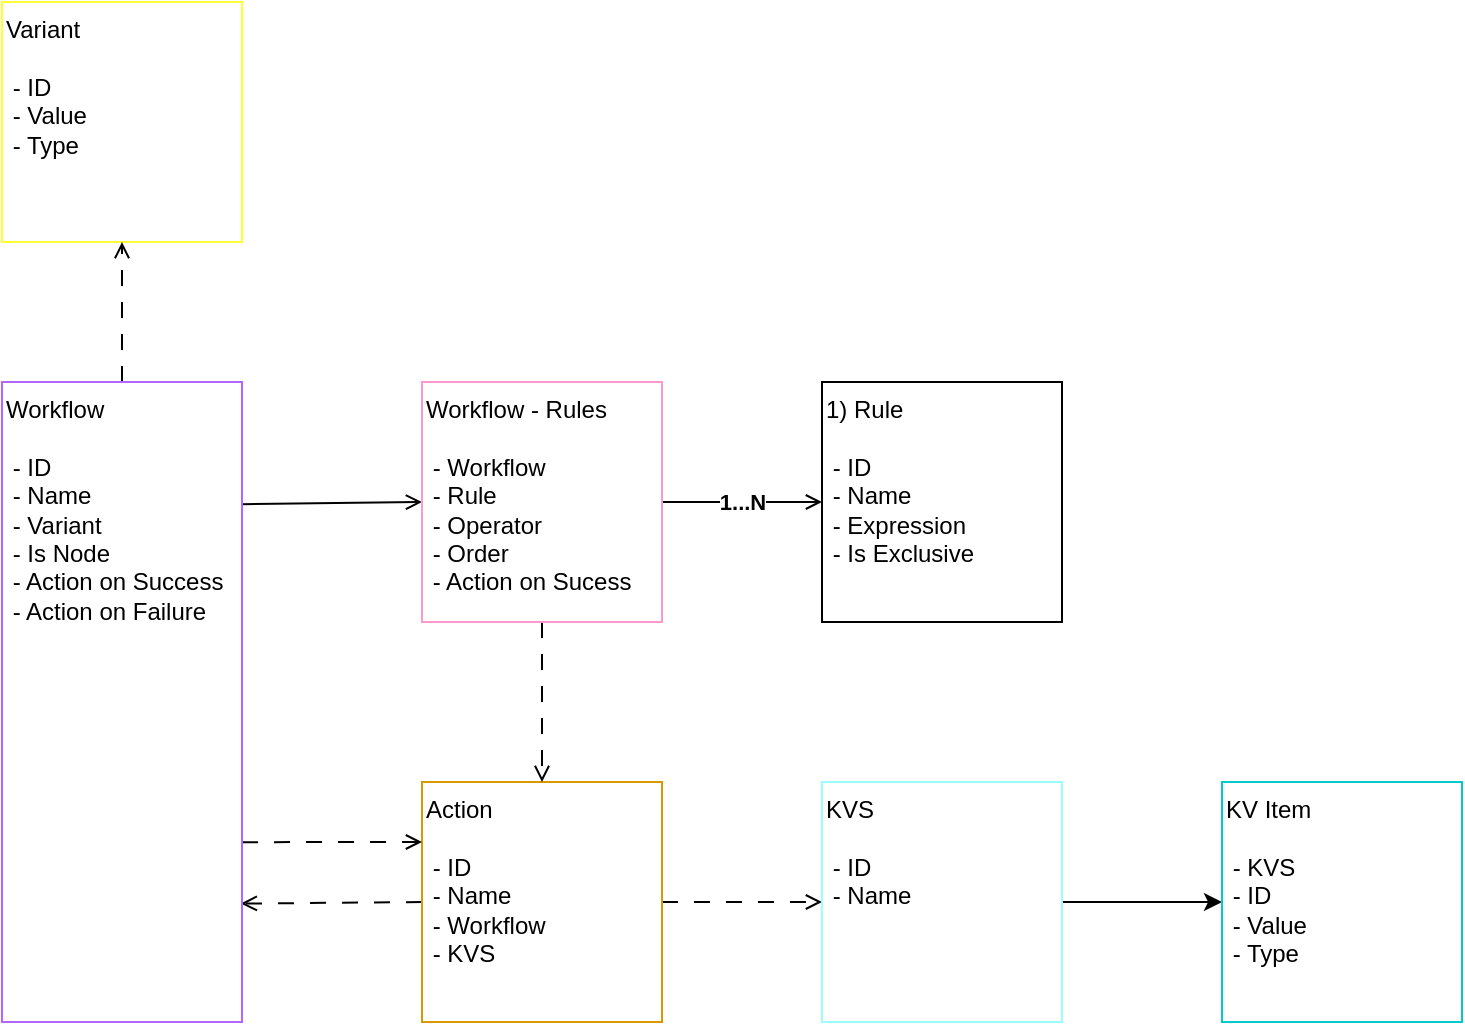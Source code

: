 <mxfile pages="5">
    <diagram id="LyjKLWT2vN5_jiygnvpO" name="Connections">
        <mxGraphModel dx="1040" dy="792" grid="1" gridSize="10" guides="1" tooltips="1" connect="1" arrows="1" fold="1" page="1" pageScale="1" pageWidth="850" pageHeight="1100" math="0" shadow="0">
            <root>
                <mxCell id="0"/>
                <mxCell id="1" parent="0"/>
                <mxCell id="AVZ-X2Hg58o_VEa4zs1Z-9" value="" style="edgeStyle=none;html=1;dashed=1;endArrow=open;endFill=0;dashPattern=8 8;" parent="1" source="Qy_hjdB-Wre0WD_cC9GE-2" target="gyh5iQZbHvoaphFOzq5q-1" edge="1">
                    <mxGeometry relative="1" as="geometry"/>
                </mxCell>
                <mxCell id="AVZ-X2Hg58o_VEa4zs1Z-12" style="edgeStyle=none;html=1;entryX=0.995;entryY=0.815;entryDx=0;entryDy=0;exitX=0;exitY=0.5;exitDx=0;exitDy=0;entryPerimeter=0;endArrow=open;endFill=0;dashed=1;dashPattern=8 8;" parent="1" source="Qy_hjdB-Wre0WD_cC9GE-2" target="Qy_hjdB-Wre0WD_cC9GE-5" edge="1">
                    <mxGeometry relative="1" as="geometry"/>
                </mxCell>
                <mxCell id="Qy_hjdB-Wre0WD_cC9GE-2" value="Action&lt;br&gt;&lt;br&gt;&amp;nbsp;- ID&lt;br&gt;&amp;nbsp;- Name&lt;br&gt;&amp;nbsp;- Workflow&lt;br&gt;&amp;nbsp;- KVS" style="rounded=0;whiteSpace=wrap;html=1;strokeColor=#d79b00;fillColor=none;gradientColor=#ffa500;align=left;verticalAlign=top;" parent="1" vertex="1">
                    <mxGeometry x="250" y="550" width="120" height="120" as="geometry"/>
                </mxCell>
                <mxCell id="Qy_hjdB-Wre0WD_cC9GE-4" value="Variant&lt;br&gt;&lt;br&gt;&amp;nbsp;- ID&lt;br&gt;&amp;nbsp;- Value&lt;br&gt;&amp;nbsp;- Type" style="rounded=0;whiteSpace=wrap;html=1;strokeColor=#FFFF33;fillColor=none;gradientColor=#ffd966;align=left;verticalAlign=top;" parent="1" vertex="1">
                    <mxGeometry x="40" y="160" width="120" height="120" as="geometry"/>
                </mxCell>
                <mxCell id="AVZ-X2Hg58o_VEa4zs1Z-11" style="edgeStyle=none;html=1;entryX=0;entryY=0.5;entryDx=0;entryDy=0;exitX=0.998;exitY=0.191;exitDx=0;exitDy=0;exitPerimeter=0;endArrow=open;endFill=0;" parent="1" source="Qy_hjdB-Wre0WD_cC9GE-5" target="WbnDZtWvCEgxXb2GhZYb-2" edge="1">
                    <mxGeometry relative="1" as="geometry"/>
                </mxCell>
                <mxCell id="AVZ-X2Hg58o_VEa4zs1Z-14" style="edgeStyle=none;html=1;entryX=0.5;entryY=1;entryDx=0;entryDy=0;endArrow=open;endFill=0;dashed=1;dashPattern=8 8;" parent="1" source="Qy_hjdB-Wre0WD_cC9GE-5" target="Qy_hjdB-Wre0WD_cC9GE-4" edge="1">
                    <mxGeometry relative="1" as="geometry"/>
                </mxCell>
                <mxCell id="AVZ-X2Hg58o_VEa4zs1Z-19" style="edgeStyle=none;html=1;entryX=0;entryY=0.25;entryDx=0;entryDy=0;dashed=1;dashPattern=8 8;endArrow=open;endFill=0;exitX=1;exitY=0.719;exitDx=0;exitDy=0;exitPerimeter=0;" parent="1" source="Qy_hjdB-Wre0WD_cC9GE-5" target="Qy_hjdB-Wre0WD_cC9GE-2" edge="1">
                    <mxGeometry relative="1" as="geometry"/>
                </mxCell>
                <mxCell id="Qy_hjdB-Wre0WD_cC9GE-5" value="Workflow&lt;br&gt;&lt;br&gt;&amp;nbsp;- ID&lt;br&gt;&amp;nbsp;- Name&lt;br&gt;&amp;nbsp;- Variant&lt;br&gt;&amp;nbsp;- Is Node&lt;br&gt;&amp;nbsp;- Action on Success&lt;br&gt;&amp;nbsp;- Action on Failure" style="rounded=0;whiteSpace=wrap;html=1;verticalAlign=top;align=left;fillColor=none;strokeColor=#B266FF;gradientDirection=south;gradientColor=#7ea6e0;" parent="1" vertex="1">
                    <mxGeometry x="40" y="350" width="120" height="320" as="geometry"/>
                </mxCell>
                <mxCell id="Qy_hjdB-Wre0WD_cC9GE-7" value="1) Rule&lt;br&gt;&lt;br&gt;&amp;nbsp;- ID&lt;br&gt;&amp;nbsp;- Name&lt;br&gt;&amp;nbsp;- Expression&lt;br&gt;&amp;nbsp;- Is Exclusive" style="rounded=0;whiteSpace=wrap;html=1;align=left;verticalAlign=top;" parent="1" vertex="1">
                    <mxGeometry x="450" y="350" width="120" height="120" as="geometry"/>
                </mxCell>
                <mxCell id="AVZ-X2Hg58o_VEa4zs1Z-7" value="1...N" style="edgeStyle=none;html=1;fontStyle=1;endArrow=open;endFill=0;" parent="1" source="WbnDZtWvCEgxXb2GhZYb-2" target="Qy_hjdB-Wre0WD_cC9GE-7" edge="1">
                    <mxGeometry relative="1" as="geometry"/>
                </mxCell>
                <mxCell id="AVZ-X2Hg58o_VEa4zs1Z-8" style="edgeStyle=none;html=1;endArrow=open;endFill=0;dashed=1;dashPattern=8 8;" parent="1" source="WbnDZtWvCEgxXb2GhZYb-2" target="Qy_hjdB-Wre0WD_cC9GE-2" edge="1">
                    <mxGeometry relative="1" as="geometry"/>
                </mxCell>
                <mxCell id="WbnDZtWvCEgxXb2GhZYb-2" value="Workflow - Rules&lt;br&gt;&lt;br&gt;&amp;nbsp;- Workflow&lt;br&gt;&amp;nbsp;- Rule&lt;br&gt;&amp;nbsp;- Operator&lt;br&gt;&amp;nbsp;- Order&lt;br&gt;&amp;nbsp;- Action on Sucess" style="rounded=0;whiteSpace=wrap;html=1;strokeColor=#FF99CC;fillColor=none;gradientColor=#ffa500;align=left;verticalAlign=top;" parent="1" vertex="1">
                    <mxGeometry x="250" y="350" width="120" height="120" as="geometry"/>
                </mxCell>
                <mxCell id="AVZ-X2Hg58o_VEa4zs1Z-10" value="" style="edgeStyle=none;html=1;" parent="1" source="gyh5iQZbHvoaphFOzq5q-1" target="gyh5iQZbHvoaphFOzq5q-2" edge="1">
                    <mxGeometry relative="1" as="geometry"/>
                </mxCell>
                <mxCell id="gyh5iQZbHvoaphFOzq5q-1" value="KVS&lt;br&gt;&lt;br&gt;&amp;nbsp;- ID&lt;br&gt;&amp;nbsp;- Name" style="rounded=0;whiteSpace=wrap;html=1;strokeColor=#99FFFF;fillColor=none;gradientColor=#ffa500;align=left;verticalAlign=top;" parent="1" vertex="1">
                    <mxGeometry x="450" y="550" width="120" height="120" as="geometry"/>
                </mxCell>
                <mxCell id="gyh5iQZbHvoaphFOzq5q-2" value="KV Item&lt;br&gt;&lt;br&gt;&amp;nbsp;- KVS&lt;br&gt;&amp;nbsp;- ID&lt;br&gt;&amp;nbsp;- Value&lt;br&gt;&amp;nbsp;- Type" style="rounded=0;whiteSpace=wrap;html=1;strokeColor=#00CCCC;fillColor=none;gradientColor=#ffa500;align=left;verticalAlign=top;" parent="1" vertex="1">
                    <mxGeometry x="650" y="550" width="120" height="120" as="geometry"/>
                </mxCell>
            </root>
        </mxGraphModel>
    </diagram>
    <diagram id="qVmFlD-CBX-ErY51zL73" name="Componentes">
        <mxGraphModel grid="1" page="1" gridSize="10" guides="1" tooltips="1" connect="1" arrows="1" fold="1" pageScale="1" pageWidth="850" pageHeight="1100" math="0" shadow="0">
            <root>
                <mxCell id="0"/>
                <mxCell id="1" parent="0"/>
                <mxCell id="bjiYlyuOcnUPF-QniSUH-1" value="Rule&lt;br&gt;&lt;br&gt;&amp;nbsp;- ID&lt;br&gt;&amp;nbsp;- Name&lt;br&gt;&amp;nbsp;- Expression&lt;br&gt;&amp;nbsp;- Is Exclusive" style="rounded=0;whiteSpace=wrap;html=1;align=left;verticalAlign=top;strokeColor=default;" parent="1" vertex="1">
                    <mxGeometry x="30" y="300" width="120" height="120" as="geometry"/>
                </mxCell>
                <mxCell id="M0G8iHwndG0JGeVJzw94-1" value="&lt;h1&gt;Rule&lt;/h1&gt;&lt;p&gt;Las reglas son el corazón del workflow, es posible asignar una o mas reglas a un workflow y pueden ser exclusivas o asignadas a multiples workflows.&lt;/p&gt;" style="text;html=1;strokeColor=none;fillColor=none;spacing=5;spacingTop=-20;whiteSpace=wrap;overflow=hidden;rounded=0;verticalAlign=middle;" parent="1" vertex="1">
                    <mxGeometry x="180" y="300" width="600" height="120" as="geometry"/>
                </mxCell>
                <mxCell id="9t1VKK2ffKOIMdsSbyct-1" value="Action&lt;br&gt;&lt;br&gt;&amp;nbsp;- ID&lt;br&gt;&amp;nbsp;- Name&lt;br&gt;&amp;nbsp;- Workflow&lt;br&gt;&amp;nbsp;- KVS" style="rounded=0;whiteSpace=wrap;html=1;strokeColor=#d79b00;fillColor=none;gradientColor=#ffa500;align=left;verticalAlign=top;" parent="1" vertex="1">
                    <mxGeometry x="30" y="910" width="120" height="120" as="geometry"/>
                </mxCell>
                <mxCell id="9H1VtXnv4Iau77OwVuIz-1" value="&lt;h1&gt;Action&lt;/h1&gt;&lt;p&gt;Una Acción contiene la invocación a un workflow o la recuperación de un KVS.&lt;/p&gt;" style="text;html=1;strokeColor=none;fillColor=none;spacing=5;spacingTop=-20;whiteSpace=wrap;overflow=hidden;rounded=0;verticalAlign=middle;" parent="1" vertex="1">
                    <mxGeometry x="180" y="910" width="600" height="120" as="geometry"/>
                </mxCell>
                <mxCell id="6Q-tKtWB3H9LdQR2WDUa-1" value="KVS&lt;br&gt;&lt;br&gt;&amp;nbsp;- ID&lt;br&gt;&amp;nbsp;- Name" style="rounded=0;whiteSpace=wrap;html=1;strokeColor=#99FFFF;fillColor=none;gradientColor=#ffa500;align=left;verticalAlign=top;" parent="1" vertex="1">
                    <mxGeometry x="30" y="600" width="120" height="120" as="geometry"/>
                </mxCell>
                <mxCell id="rRaJ8Djq7bLL1KoQF5-8-1" value="&lt;h1&gt;KVS&lt;/h1&gt;&lt;p&gt;Contener de multiples Llave-Valor usado como resultado de un Workflow o Regla.&lt;/p&gt;" style="text;html=1;strokeColor=none;fillColor=none;spacing=5;spacingTop=-20;whiteSpace=wrap;overflow=hidden;rounded=0;verticalAlign=middle;" parent="1" vertex="1">
                    <mxGeometry x="180" y="600" width="600" height="120" as="geometry"/>
                </mxCell>
                <mxCell id="5Z8WgemuzADRJWirdBL6-1" value="Variant&lt;br&gt;&lt;br&gt;&amp;nbsp;- ID&lt;br&gt;&amp;nbsp;- Value&lt;br&gt;&amp;nbsp;- Type" style="rounded=0;whiteSpace=wrap;html=1;strokeColor=#FFFF33;fillColor=none;gradientColor=#ffd966;align=left;verticalAlign=top;" parent="1" vertex="1">
                    <mxGeometry x="30" y="20" width="120" height="120" as="geometry"/>
                </mxCell>
                <mxCell id="Mwn-F3GZqTvZM4NrYZBQ-1" value="&lt;h1&gt;Variante&lt;/h1&gt;&lt;p&gt;Las variantes es un Key-Value que alimenta y llena los &quot;huecos&quot; de las reglas, permitiendo multiples configuraciones en el mismo workflow y reglas. Las variantes estan asignadas a un único workflow.&lt;/p&gt;" style="text;html=1;strokeColor=none;fillColor=none;spacing=5;spacingTop=-20;whiteSpace=wrap;overflow=hidden;rounded=0;verticalAlign=middle;" parent="1" vertex="1">
                    <mxGeometry x="180" y="20" width="600" height="120" as="geometry"/>
                </mxCell>
                <mxCell id="p1ZofG-8nUMUW4NEJUrA-1" value="Workflow&lt;br&gt;&lt;br&gt;&amp;nbsp;- ID&lt;br&gt;&amp;nbsp;- Name&lt;br&gt;&amp;nbsp;- Variant&lt;br&gt;&amp;nbsp;- Is Node&lt;br&gt;&amp;nbsp;- Action on Success&lt;br&gt;&amp;nbsp;- Action on Failure" style="rounded=0;whiteSpace=wrap;html=1;verticalAlign=top;align=left;fillColor=none;strokeColor=#B266FF;gradientDirection=south;gradientColor=#7ea6e0;" parent="1" vertex="1">
                    <mxGeometry x="30" y="160" width="120" height="120" as="geometry"/>
                </mxCell>
                <mxCell id="sz_G_n_lGGJKNQ2YcUNv-1" value="&lt;h1&gt;Workflow&lt;/h1&gt;&lt;p&gt;Actua como una función que invoca diferentes reglas previamente definidas. Se alimenta de un Input y una Variante. Como resultado puede invocar otro workflow o devolver un KVS previamente definido.&lt;/p&gt;" style="text;html=1;strokeColor=none;fillColor=none;spacing=5;spacingTop=-20;whiteSpace=wrap;overflow=hidden;rounded=0;verticalAlign=middle;" parent="1" vertex="1">
                    <mxGeometry x="180" y="160" width="600" height="120" as="geometry"/>
                </mxCell>
                <mxCell id="mjt-Pqi9qiivTSin8wFP-1" value="KV Item&lt;br&gt;&lt;br&gt;&amp;nbsp;- KVS&lt;br&gt;&amp;nbsp;- ID&lt;br&gt;&amp;nbsp;- Value&lt;br&gt;&amp;nbsp;- Type Value" style="rounded=0;whiteSpace=wrap;html=1;strokeColor=#00CCCC;fillColor=none;gradientColor=#ffa500;align=left;verticalAlign=top;" parent="1" vertex="1">
                    <mxGeometry x="30" y="760" width="120" height="120" as="geometry"/>
                </mxCell>
                <mxCell id="mjt-Pqi9qiivTSin8wFP-2" value="&lt;h1&gt;KVS&lt;/h1&gt;&lt;p&gt;Cátalogo Llave-Valor.&lt;/p&gt;" style="text;html=1;strokeColor=none;fillColor=none;spacing=5;spacingTop=-20;whiteSpace=wrap;overflow=hidden;rounded=0;verticalAlign=middle;" parent="1" vertex="1">
                    <mxGeometry x="180" y="760" width="600" height="120" as="geometry"/>
                </mxCell>
                <mxCell id="bayfGbgVO0qqfXD9BsNV-1" value="Workflow Rule&lt;br&gt;&lt;br&gt;&amp;nbsp;- Workflow ID&lt;br&gt;&amp;nbsp;- Rule ID&lt;br&gt;&amp;nbsp;- Operator&lt;br&gt;&amp;nbsp;- Order&lt;br&gt;&amp;nbsp;- Action on Success" style="rounded=0;whiteSpace=wrap;html=1;align=left;verticalAlign=top;strokeColor=#FF99CC;" vertex="1" parent="1">
                    <mxGeometry x="30" y="450" width="120" height="120" as="geometry"/>
                </mxCell>
                <mxCell id="bayfGbgVO0qqfXD9BsNV-2" value="&lt;h1&gt;Workflow Rules&lt;/h1&gt;&lt;p&gt;Asignación de Reglas a Workflow. Se puede asignar un Operador (AND, OR; default=AND) y un Orden. Cuando el Workflow usa la opción de &quot;Is Node&quot; se puede asignar una Acción en casos de Éxito.&lt;/p&gt;" style="text;html=1;strokeColor=none;fillColor=none;spacing=5;spacingTop=-20;whiteSpace=wrap;overflow=hidden;rounded=0;verticalAlign=middle;" vertex="1" parent="1">
                    <mxGeometry x="180" y="450" width="600" height="120" as="geometry"/>
                </mxCell>
            </root>
        </mxGraphModel>
    </diagram>
    <diagram id="mPHTetRKngbROHtm6HvQ" name="Runner">
        <mxGraphModel dx="1786" dy="792" grid="0" gridSize="10" guides="1" tooltips="1" connect="1" arrows="1" fold="1" page="0" pageScale="1" pageWidth="827" pageHeight="1169" math="0" shadow="0">
            <root>
                <mxCell id="0"/>
                <mxCell id="1" parent="0"/>
                <mxCell id="EDOLJqrGK1mzKc9rHHsd-1" value="&lt;b&gt;&lt;font style=&quot;font-size: 16px;&quot;&gt;Runner&lt;/font&gt;&lt;/b&gt;" style="rounded=1;whiteSpace=wrap;html=1;verticalAlign=top;" parent="1" vertex="1">
                    <mxGeometry x="-235.38" y="321.25" width="462" height="672.75" as="geometry"/>
                </mxCell>
                <mxCell id="L17gIt3pZ17nKTcEuD-m-4" style="edgeStyle=orthogonalEdgeStyle;rounded=0;orthogonalLoop=1;jettySize=auto;html=1;" parent="1" source="mdhJmgMH-yQd7wGeGR3S-1" target="L17gIt3pZ17nKTcEuD-m-3" edge="1">
                    <mxGeometry relative="1" as="geometry"/>
                </mxCell>
                <mxCell id="mdhJmgMH-yQd7wGeGR3S-1" value="Rule" style="rounded=0;whiteSpace=wrap;html=1;verticalAlign=middle;align=center;" parent="1" vertex="1">
                    <mxGeometry x="-40" y="400" width="71.25" height="50" as="geometry"/>
                </mxCell>
                <mxCell id="lOUXT_m5rCyLj58v7dRg-1" value="RuleSet" style="rounded=0;whiteSpace=wrap;html=1;verticalAlign=middle;align=center;fillColor=#1ba1e2;strokeColor=#006EAF;fontColor=#ffffff;" parent="1" vertex="1">
                    <mxGeometry x="-40" y="528.75" width="71.25" height="50" as="geometry"/>
                </mxCell>
                <mxCell id="MTHjEyRlIYmHW_5DdEGk-1" value="Nodo" style="rounded=0;whiteSpace=wrap;html=1;verticalAlign=middle;align=center;fillColor=#008a00;strokeColor=#005700;fontColor=#ffffff;" parent="1" vertex="1">
                    <mxGeometry x="-40" y="640" width="71.25" height="50" as="geometry"/>
                </mxCell>
                <mxCell id="VYslRokS40C3orMm5giJ-1" value="Work&amp;nbsp;&lt;span style=&quot;background-color: initial;&quot;&gt;Item&lt;/span&gt;" style="rounded=0;whiteSpace=wrap;html=1;verticalAlign=middle;align=center;fillColor=#f0a30a;strokeColor=#BD7000;fontColor=#000000;" parent="1" vertex="1">
                    <mxGeometry x="-40" y="760" width="71.25" height="50" as="geometry"/>
                </mxCell>
                <mxCell id="HV0j5ARmj9GCUn9mWwU5-1" value="Workflow" style="rounded=0;whiteSpace=wrap;html=1;verticalAlign=middle;align=center;fillColor=#6a00ff;strokeColor=#3700CC;gradientDirection=south;fontColor=#ffffff;" parent="1" vertex="1">
                    <mxGeometry x="-40" y="880" width="71.25" height="50" as="geometry"/>
                </mxCell>
                <mxCell id="rG_LE6zX1K3y0vw-e4In-1" value="&lt;div&gt;&amp;nbsp;-&amp;nbsp;&lt;span style=&quot;background-color: initial;&quot;&gt;data&lt;/span&gt;&lt;/div&gt;" style="shape=document;whiteSpace=wrap;html=1;boundedLbl=1;align=left;verticalAlign=middle;" parent="1" vertex="1">
                    <mxGeometry x="-360" y="393.75" width="100" height="62.5" as="geometry"/>
                </mxCell>
                <mxCell id="rG_LE6zX1K3y0vw-e4In-2" value="" style="edgeStyle=orthogonalEdgeStyle;rounded=0;orthogonalLoop=1;jettySize=auto;html=1;" parent="1" source="rG_LE6zX1K3y0vw-e4In-1" target="rG_LE6zX1K3y0vw-e4In-3" edge="1">
                    <mxGeometry relative="1" as="geometry">
                        <mxPoint x="-230" y="541.87" as="sourcePoint"/>
                        <mxPoint x="-180" y="426.87" as="targetPoint"/>
                    </mxGeometry>
                </mxCell>
                <mxCell id="L17gIt3pZ17nKTcEuD-m-1" style="edgeStyle=orthogonalEdgeStyle;rounded=0;orthogonalLoop=1;jettySize=auto;html=1;" parent="1" source="rG_LE6zX1K3y0vw-e4In-3" target="mdhJmgMH-yQd7wGeGR3S-1" edge="1">
                    <mxGeometry relative="1" as="geometry"/>
                </mxCell>
                <mxCell id="rG_LE6zX1K3y0vw-e4In-3" value="Fill Params" style="rounded=1;whiteSpace=wrap;html=1;verticalAlign=middle;fontSize=14;" parent="1" vertex="1">
                    <mxGeometry x="-186" y="406.25" width="80" height="37.5" as="geometry"/>
                </mxCell>
                <mxCell id="GZ_Ugw_ACq4smYO0coRt-2" value="Params" style="rounded=1;whiteSpace=wrap;html=1;verticalAlign=middle;fontSize=14;fillColor=#0050ef;strokeColor=#001DBC;fontColor=#ffffff;" parent="1" vertex="1">
                    <mxGeometry x="-350" y="381.25" width="80" height="25" as="geometry"/>
                </mxCell>
                <mxCell id="bFvXUO9gaD0Ba28c6CS7-2" style="edgeStyle=orthogonalEdgeStyle;rounded=0;orthogonalLoop=1;jettySize=auto;html=1;" parent="1" source="L17gIt3pZ17nKTcEuD-m-3" target="bFvXUO9gaD0Ba28c6CS7-1" edge="1">
                    <mxGeometry relative="1" as="geometry"/>
                </mxCell>
                <mxCell id="L17gIt3pZ17nKTcEuD-m-3" value="Result" style="rounded=1;whiteSpace=wrap;html=1;verticalAlign=middle;fontSize=14;" parent="1" vertex="1">
                    <mxGeometry x="120" y="406.25" width="80" height="37.5" as="geometry"/>
                </mxCell>
                <mxCell id="L17gIt3pZ17nKTcEuD-m-8" value="&lt;div&gt;&amp;nbsp;-&amp;nbsp;&lt;span style=&quot;background-color: initial;&quot;&gt;data&lt;/span&gt;&lt;/div&gt;" style="shape=document;whiteSpace=wrap;html=1;boundedLbl=1;align=left;verticalAlign=middle;" parent="1" vertex="1">
                    <mxGeometry x="-360" y="522.5" width="100" height="62.5" as="geometry"/>
                </mxCell>
                <mxCell id="L17gIt3pZ17nKTcEuD-m-9" value="" style="edgeStyle=orthogonalEdgeStyle;rounded=0;orthogonalLoop=1;jettySize=auto;html=1;" parent="1" source="L17gIt3pZ17nKTcEuD-m-8" target="L17gIt3pZ17nKTcEuD-m-10" edge="1">
                    <mxGeometry relative="1" as="geometry">
                        <mxPoint x="-240" y="669.37" as="sourcePoint"/>
                        <mxPoint x="-190" y="554.37" as="targetPoint"/>
                    </mxGeometry>
                </mxCell>
                <mxCell id="L17gIt3pZ17nKTcEuD-m-12" style="edgeStyle=orthogonalEdgeStyle;rounded=0;orthogonalLoop=1;jettySize=auto;html=1;entryX=-0.034;entryY=0.517;entryDx=0;entryDy=0;entryPerimeter=0;" parent="1" source="L17gIt3pZ17nKTcEuD-m-10" target="lOUXT_m5rCyLj58v7dRg-1" edge="1">
                    <mxGeometry relative="1" as="geometry"/>
                </mxCell>
                <mxCell id="L17gIt3pZ17nKTcEuD-m-10" value="Fill Params" style="rounded=1;whiteSpace=wrap;html=1;verticalAlign=middle;fontSize=14;" parent="1" vertex="1">
                    <mxGeometry x="-186" y="535" width="80" height="37.5" as="geometry"/>
                </mxCell>
                <mxCell id="L17gIt3pZ17nKTcEuD-m-11" value="Params" style="rounded=1;whiteSpace=wrap;html=1;verticalAlign=middle;fontSize=14;fillColor=#0050ef;strokeColor=#001DBC;fontColor=#ffffff;" parent="1" vertex="1">
                    <mxGeometry x="-350" y="510" width="80" height="25" as="geometry"/>
                </mxCell>
                <mxCell id="L17gIt3pZ17nKTcEuD-m-15" style="edgeStyle=orthogonalEdgeStyle;rounded=0;orthogonalLoop=1;jettySize=auto;html=1;" parent="1" target="L17gIt3pZ17nKTcEuD-m-16" edge="1">
                    <mxGeometry relative="1" as="geometry">
                        <mxPoint x="31" y="553.75" as="sourcePoint"/>
                    </mxGeometry>
                </mxCell>
                <mxCell id="bFvXUO9gaD0Ba28c6CS7-4" style="edgeStyle=orthogonalEdgeStyle;rounded=0;orthogonalLoop=1;jettySize=auto;html=1;" parent="1" source="L17gIt3pZ17nKTcEuD-m-16" target="bFvXUO9gaD0Ba28c6CS7-3" edge="1">
                    <mxGeometry relative="1" as="geometry"/>
                </mxCell>
                <mxCell id="L17gIt3pZ17nKTcEuD-m-16" value="Result" style="rounded=1;whiteSpace=wrap;html=1;verticalAlign=middle;fontSize=14;" parent="1" vertex="1">
                    <mxGeometry x="120" y="535" width="80" height="37.5" as="geometry"/>
                </mxCell>
                <mxCell id="Ru69SfiAJu8qNnfy-JMq-1" value="&lt;div&gt;&amp;nbsp;-&amp;nbsp;&lt;span style=&quot;background-color: initial;&quot;&gt;data&lt;/span&gt;&lt;/div&gt;" style="shape=document;whiteSpace=wrap;html=1;boundedLbl=1;align=left;verticalAlign=middle;" parent="1" vertex="1">
                    <mxGeometry x="-358" y="633.5" width="100" height="62.5" as="geometry"/>
                </mxCell>
                <mxCell id="Ru69SfiAJu8qNnfy-JMq-2" value="" style="edgeStyle=orthogonalEdgeStyle;rounded=0;orthogonalLoop=1;jettySize=auto;html=1;" parent="1" source="Ru69SfiAJu8qNnfy-JMq-1" target="Ru69SfiAJu8qNnfy-JMq-4" edge="1">
                    <mxGeometry relative="1" as="geometry">
                        <mxPoint x="-238" y="779.37" as="sourcePoint"/>
                        <mxPoint x="-188" y="664.37" as="targetPoint"/>
                    </mxGeometry>
                </mxCell>
                <mxCell id="Ru69SfiAJu8qNnfy-JMq-3" style="edgeStyle=orthogonalEdgeStyle;rounded=0;orthogonalLoop=1;jettySize=auto;html=1;" parent="1" source="Ru69SfiAJu8qNnfy-JMq-4" target="MTHjEyRlIYmHW_5DdEGk-1" edge="1">
                    <mxGeometry relative="1" as="geometry">
                        <mxPoint x="-40" y="665" as="targetPoint"/>
                    </mxGeometry>
                </mxCell>
                <mxCell id="Ru69SfiAJu8qNnfy-JMq-4" value="&lt;div&gt;Override Variant(s) with Params&lt;/div&gt;" style="rounded=1;whiteSpace=wrap;html=1;verticalAlign=middle;fontSize=14;" parent="1" vertex="1">
                    <mxGeometry x="-200" y="633" width="108" height="64" as="geometry"/>
                </mxCell>
                <mxCell id="Ru69SfiAJu8qNnfy-JMq-5" value="Params" style="rounded=1;whiteSpace=wrap;html=1;verticalAlign=middle;fontSize=14;fillColor=#0050ef;strokeColor=#001DBC;fontColor=#ffffff;" parent="1" vertex="1">
                    <mxGeometry x="-348" y="620" width="80" height="25" as="geometry"/>
                </mxCell>
                <mxCell id="P0uBCctbf0M_Pp04Za4e-1" style="edgeStyle=orthogonalEdgeStyle;rounded=0;orthogonalLoop=1;jettySize=auto;html=1;" parent="1" target="P0uBCctbf0M_Pp04Za4e-2" edge="1">
                    <mxGeometry relative="1" as="geometry">
                        <mxPoint x="31.25" y="665" as="sourcePoint"/>
                    </mxGeometry>
                </mxCell>
                <mxCell id="bFvXUO9gaD0Ba28c6CS7-6" style="edgeStyle=orthogonalEdgeStyle;rounded=0;orthogonalLoop=1;jettySize=auto;html=1;" parent="1" source="P0uBCctbf0M_Pp04Za4e-2" target="bFvXUO9gaD0Ba28c6CS7-5" edge="1">
                    <mxGeometry relative="1" as="geometry"/>
                </mxCell>
                <mxCell id="P0uBCctbf0M_Pp04Za4e-2" value="Result" style="rounded=1;whiteSpace=wrap;html=1;verticalAlign=middle;fontSize=14;" parent="1" vertex="1">
                    <mxGeometry x="120.25" y="646.25" width="80" height="37.5" as="geometry"/>
                </mxCell>
                <mxCell id="Hi3IfP-MMy2JygHDCzS5-1" value="&lt;div&gt;&amp;nbsp;-&amp;nbsp;&lt;span style=&quot;background-color: initial;&quot;&gt;data&lt;/span&gt;&lt;/div&gt;" style="shape=document;whiteSpace=wrap;html=1;boundedLbl=1;align=left;verticalAlign=middle;" parent="1" vertex="1">
                    <mxGeometry x="-360" y="753.5" width="100" height="62.5" as="geometry"/>
                </mxCell>
                <mxCell id="Hi3IfP-MMy2JygHDCzS5-2" value="" style="edgeStyle=orthogonalEdgeStyle;rounded=0;orthogonalLoop=1;jettySize=auto;html=1;" parent="1" source="Hi3IfP-MMy2JygHDCzS5-1" target="Hi3IfP-MMy2JygHDCzS5-4" edge="1">
                    <mxGeometry relative="1" as="geometry">
                        <mxPoint x="-240" y="899.37" as="sourcePoint"/>
                        <mxPoint x="-190" y="784.37" as="targetPoint"/>
                    </mxGeometry>
                </mxCell>
                <mxCell id="Hi3IfP-MMy2JygHDCzS5-3" style="edgeStyle=orthogonalEdgeStyle;rounded=0;orthogonalLoop=1;jettySize=auto;html=1;" parent="1" source="Hi3IfP-MMy2JygHDCzS5-4" edge="1">
                    <mxGeometry relative="1" as="geometry">
                        <mxPoint x="-42" y="785" as="targetPoint"/>
                    </mxGeometry>
                </mxCell>
                <mxCell id="Hi3IfP-MMy2JygHDCzS5-4" value="&lt;div&gt;Overriding Variant(s)&lt;/div&gt;" style="rounded=1;whiteSpace=wrap;html=1;verticalAlign=middle;fontSize=14;" parent="1" vertex="1">
                    <mxGeometry x="-200" y="752.75" width="108" height="64" as="geometry"/>
                </mxCell>
                <mxCell id="Hi3IfP-MMy2JygHDCzS5-5" value="Variant" style="rounded=1;whiteSpace=wrap;html=1;verticalAlign=middle;fontSize=14;fillColor=#0050ef;strokeColor=#001DBC;fontColor=#ffffff;" parent="1" vertex="1">
                    <mxGeometry x="-350" y="740" width="80" height="25" as="geometry"/>
                </mxCell>
                <mxCell id="Hi3IfP-MMy2JygHDCzS5-6" value="&lt;div&gt;&amp;nbsp;-&amp;nbsp;&lt;span style=&quot;background-color: initial;&quot;&gt;data&lt;/span&gt;&lt;/div&gt;" style="shape=document;whiteSpace=wrap;html=1;boundedLbl=1;align=left;verticalAlign=middle;" parent="1" vertex="1">
                    <mxGeometry x="-360" y="873.75" width="100" height="62.5" as="geometry"/>
                </mxCell>
                <mxCell id="Hi3IfP-MMy2JygHDCzS5-7" value="" style="edgeStyle=orthogonalEdgeStyle;rounded=0;orthogonalLoop=1;jettySize=auto;html=1;" parent="1" source="yXUM17ZfbB5bBhb3o2Ey-2" target="HV0j5ARmj9GCUn9mWwU5-1" edge="1">
                    <mxGeometry relative="1" as="geometry">
                        <mxPoint x="-238" y="1019.37" as="sourcePoint"/>
                        <mxPoint x="-214" y="905" as="targetPoint"/>
                    </mxGeometry>
                </mxCell>
                <mxCell id="Hi3IfP-MMy2JygHDCzS5-11" style="edgeStyle=orthogonalEdgeStyle;rounded=0;orthogonalLoop=1;jettySize=auto;html=1;" parent="1" target="Hi3IfP-MMy2JygHDCzS5-12" edge="1">
                    <mxGeometry relative="1" as="geometry">
                        <mxPoint x="31.25" y="904.75" as="sourcePoint"/>
                    </mxGeometry>
                </mxCell>
                <mxCell id="bFvXUO9gaD0Ba28c6CS7-10" style="edgeStyle=orthogonalEdgeStyle;rounded=0;orthogonalLoop=1;jettySize=auto;html=1;" parent="1" source="Hi3IfP-MMy2JygHDCzS5-12" target="bFvXUO9gaD0Ba28c6CS7-9" edge="1">
                    <mxGeometry relative="1" as="geometry"/>
                </mxCell>
                <mxCell id="Hi3IfP-MMy2JygHDCzS5-12" value="Result" style="rounded=1;whiteSpace=wrap;html=1;verticalAlign=middle;fontSize=14;" parent="1" vertex="1">
                    <mxGeometry x="120.25" y="886" width="80" height="37.5" as="geometry"/>
                </mxCell>
                <mxCell id="Hi3IfP-MMy2JygHDCzS5-13" style="edgeStyle=orthogonalEdgeStyle;rounded=0;orthogonalLoop=1;jettySize=auto;html=1;" parent="1" target="Hi3IfP-MMy2JygHDCzS5-14" edge="1">
                    <mxGeometry relative="1" as="geometry">
                        <mxPoint x="31.25" y="784.75" as="sourcePoint"/>
                    </mxGeometry>
                </mxCell>
                <mxCell id="bFvXUO9gaD0Ba28c6CS7-8" style="edgeStyle=orthogonalEdgeStyle;rounded=0;orthogonalLoop=1;jettySize=auto;html=1;" parent="1" source="Hi3IfP-MMy2JygHDCzS5-14" target="bFvXUO9gaD0Ba28c6CS7-7" edge="1">
                    <mxGeometry relative="1" as="geometry"/>
                </mxCell>
                <mxCell id="Hi3IfP-MMy2JygHDCzS5-14" value="Result" style="rounded=1;whiteSpace=wrap;html=1;verticalAlign=middle;fontSize=14;" parent="1" vertex="1">
                    <mxGeometry x="120.25" y="766" width="80" height="37.5" as="geometry"/>
                </mxCell>
                <mxCell id="Hi3IfP-MMy2JygHDCzS5-15" value="as Program" style="text;html=1;align=center;verticalAlign=middle;whiteSpace=wrap;rounded=0;" parent="1" vertex="1">
                    <mxGeometry x="-51.56" y="930" width="94.37" height="30" as="geometry"/>
                </mxCell>
                <mxCell id="Hi3IfP-MMy2JygHDCzS5-16" value="as Module" style="text;html=1;align=center;verticalAlign=middle;whiteSpace=wrap;rounded=0;" parent="1" vertex="1">
                    <mxGeometry x="-51.56" y="810" width="94.37" height="30" as="geometry"/>
                </mxCell>
                <mxCell id="Hi3IfP-MMy2JygHDCzS5-17" value="as Function" style="text;html=1;align=center;verticalAlign=middle;whiteSpace=wrap;rounded=0;" parent="1" vertex="1">
                    <mxGeometry x="-51.56" y="690" width="94.37" height="30" as="geometry"/>
                </mxCell>
                <mxCell id="Hi3IfP-MMy2JygHDCzS5-18" value="as Complex Case" style="text;html=1;align=center;verticalAlign=middle;whiteSpace=wrap;rounded=0;" parent="1" vertex="1">
                    <mxGeometry x="-65.16" y="578.75" width="121.56" height="30" as="geometry"/>
                </mxCell>
                <mxCell id="Hi3IfP-MMy2JygHDCzS5-19" value="as Case" style="text;html=1;align=center;verticalAlign=middle;whiteSpace=wrap;rounded=0;" parent="1" vertex="1">
                    <mxGeometry x="-51.56" y="450" width="94.37" height="30" as="geometry"/>
                </mxCell>
                <mxCell id="bFvXUO9gaD0Ba28c6CS7-1" value="- 200 OK" style="shape=document;whiteSpace=wrap;html=1;boundedLbl=1;align=left;verticalAlign=middle;" parent="1" vertex="1">
                    <mxGeometry x="263" y="393.5" width="100" height="62.5" as="geometry"/>
                </mxCell>
                <mxCell id="bFvXUO9gaD0Ba28c6CS7-3" value="- 200 OK" style="shape=document;whiteSpace=wrap;html=1;boundedLbl=1;align=left;verticalAlign=middle;" parent="1" vertex="1">
                    <mxGeometry x="263" y="522.25" width="100" height="62.5" as="geometry"/>
                </mxCell>
                <mxCell id="bFvXUO9gaD0Ba28c6CS7-5" value="- 200 OK&lt;div&gt;- data&lt;/div&gt;" style="shape=document;whiteSpace=wrap;html=1;boundedLbl=1;align=left;verticalAlign=middle;" parent="1" vertex="1">
                    <mxGeometry x="263" y="633.5" width="100" height="62.5" as="geometry"/>
                </mxCell>
                <mxCell id="bFvXUO9gaD0Ba28c6CS7-7" value="- 200 OK&lt;div&gt;- data&lt;/div&gt;" style="shape=document;whiteSpace=wrap;html=1;boundedLbl=1;align=left;verticalAlign=middle;" parent="1" vertex="1">
                    <mxGeometry x="263" y="754" width="100" height="62.5" as="geometry"/>
                </mxCell>
                <mxCell id="bFvXUO9gaD0Ba28c6CS7-9" value="- 200 OK&lt;div&gt;- data&lt;/div&gt;" style="shape=document;whiteSpace=wrap;html=1;boundedLbl=1;align=left;verticalAlign=middle;" parent="1" vertex="1">
                    <mxGeometry x="263" y="873.5" width="100" height="62.5" as="geometry"/>
                </mxCell>
                <mxCell id="yXUM17ZfbB5bBhb3o2Ey-1" value="Variant" style="rounded=1;whiteSpace=wrap;html=1;verticalAlign=middle;fontSize=14;fillColor=#0050ef;strokeColor=#001DBC;fontColor=#ffffff;" parent="1" vertex="1">
                    <mxGeometry x="-350" y="860.25" width="80" height="25" as="geometry"/>
                </mxCell>
                <mxCell id="yXUM17ZfbB5bBhb3o2Ey-3" value="" style="edgeStyle=orthogonalEdgeStyle;rounded=0;orthogonalLoop=1;jettySize=auto;html=1;" parent="1" source="Hi3IfP-MMy2JygHDCzS5-6" target="yXUM17ZfbB5bBhb3o2Ey-2" edge="1">
                    <mxGeometry relative="1" as="geometry">
                        <mxPoint x="-258" y="905" as="sourcePoint"/>
                        <mxPoint x="-40" y="905" as="targetPoint"/>
                    </mxGeometry>
                </mxCell>
                <mxCell id="yXUM17ZfbB5bBhb3o2Ey-2" value="&lt;div&gt;Overriding Variant(s)&lt;/div&gt;" style="rounded=1;whiteSpace=wrap;html=1;verticalAlign=middle;fontSize=14;" parent="1" vertex="1">
                    <mxGeometry x="-200" y="873.75" width="108" height="64" as="geometry"/>
                </mxCell>
            </root>
        </mxGraphModel>
    </diagram>
</mxfile>
